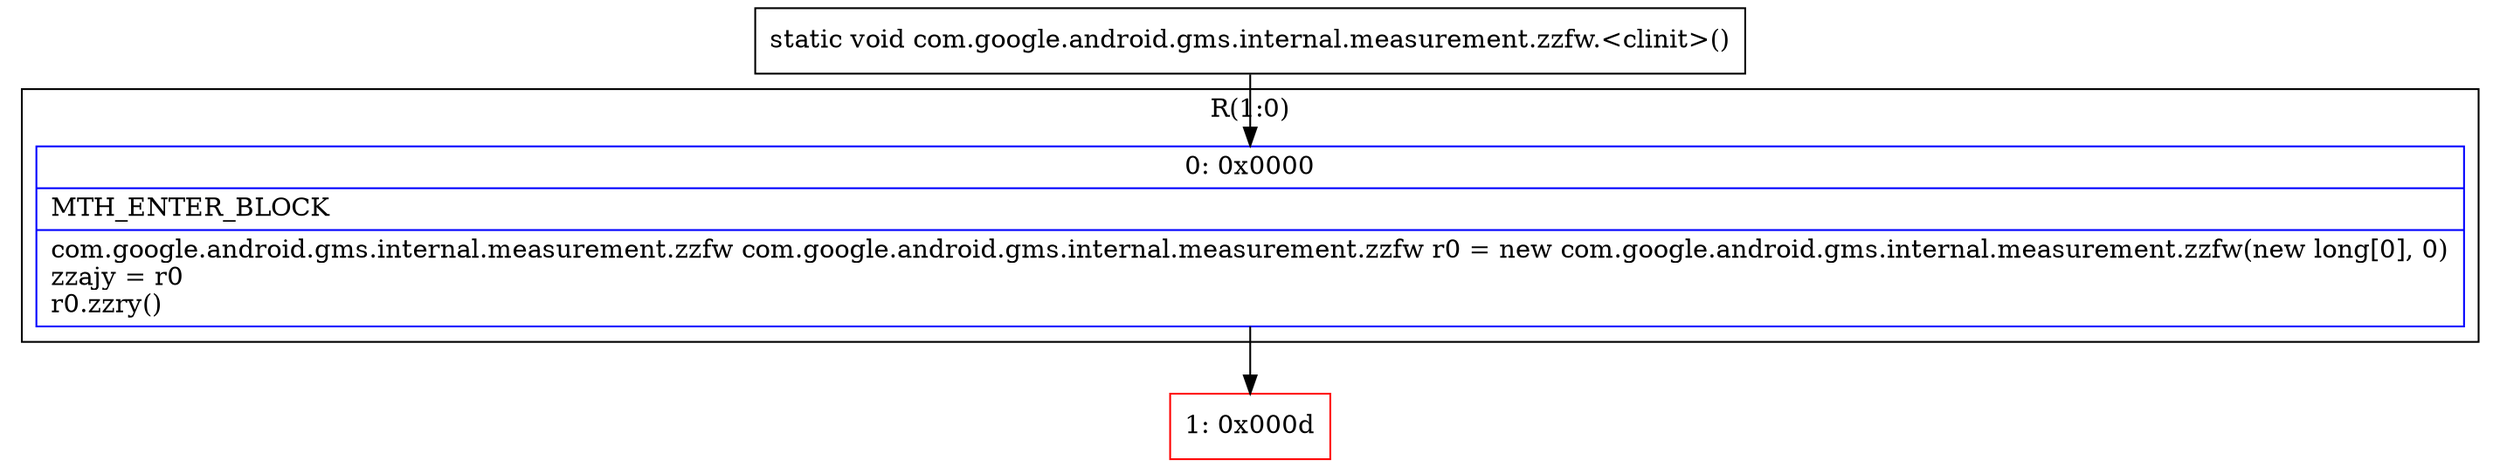 digraph "CFG forcom.google.android.gms.internal.measurement.zzfw.\<clinit\>()V" {
subgraph cluster_Region_1836091732 {
label = "R(1:0)";
node [shape=record,color=blue];
Node_0 [shape=record,label="{0\:\ 0x0000|MTH_ENTER_BLOCK\l|com.google.android.gms.internal.measurement.zzfw com.google.android.gms.internal.measurement.zzfw r0 = new com.google.android.gms.internal.measurement.zzfw(new long[0], 0)\lzzajy = r0\lr0.zzry()\l}"];
}
Node_1 [shape=record,color=red,label="{1\:\ 0x000d}"];
MethodNode[shape=record,label="{static void com.google.android.gms.internal.measurement.zzfw.\<clinit\>() }"];
MethodNode -> Node_0;
Node_0 -> Node_1;
}

